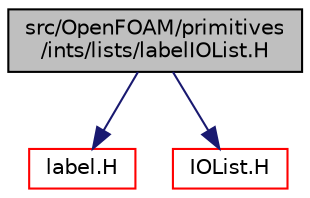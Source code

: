digraph "src/OpenFOAM/primitives/ints/lists/labelIOList.H"
{
  bgcolor="transparent";
  edge [fontname="Helvetica",fontsize="10",labelfontname="Helvetica",labelfontsize="10"];
  node [fontname="Helvetica",fontsize="10",shape=record];
  Node1 [label="src/OpenFOAM/primitives\l/ints/lists/labelIOList.H",height=0.2,width=0.4,color="black", fillcolor="grey75", style="filled", fontcolor="black"];
  Node1 -> Node2 [color="midnightblue",fontsize="10",style="solid",fontname="Helvetica"];
  Node2 [label="label.H",height=0.2,width=0.4,color="red",URL="$a09222.html"];
  Node1 -> Node3 [color="midnightblue",fontsize="10",style="solid",fontname="Helvetica"];
  Node3 [label="IOList.H",height=0.2,width=0.4,color="red",URL="$a08092.html"];
}
